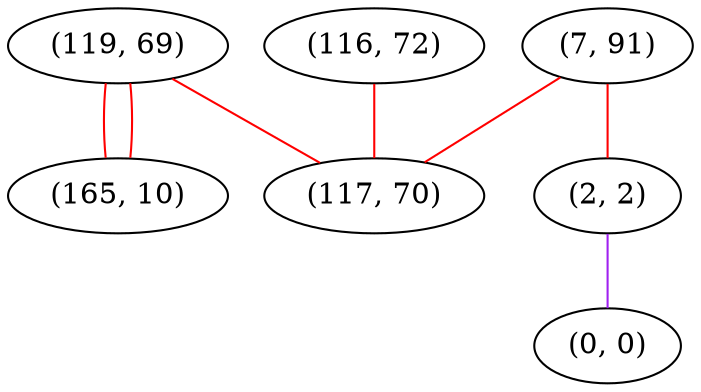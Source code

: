 graph "" {
"(119, 69)";
"(165, 10)";
"(7, 91)";
"(2, 2)";
"(0, 0)";
"(116, 72)";
"(117, 70)";
"(119, 69)" -- "(117, 70)"  [color=red, key=0, weight=1];
"(119, 69)" -- "(165, 10)"  [color=red, key=0, weight=1];
"(119, 69)" -- "(165, 10)"  [color=red, key=1, weight=1];
"(7, 91)" -- "(117, 70)"  [color=red, key=0, weight=1];
"(7, 91)" -- "(2, 2)"  [color=red, key=0, weight=1];
"(2, 2)" -- "(0, 0)"  [color=purple, key=0, weight=4];
"(116, 72)" -- "(117, 70)"  [color=red, key=0, weight=1];
}
